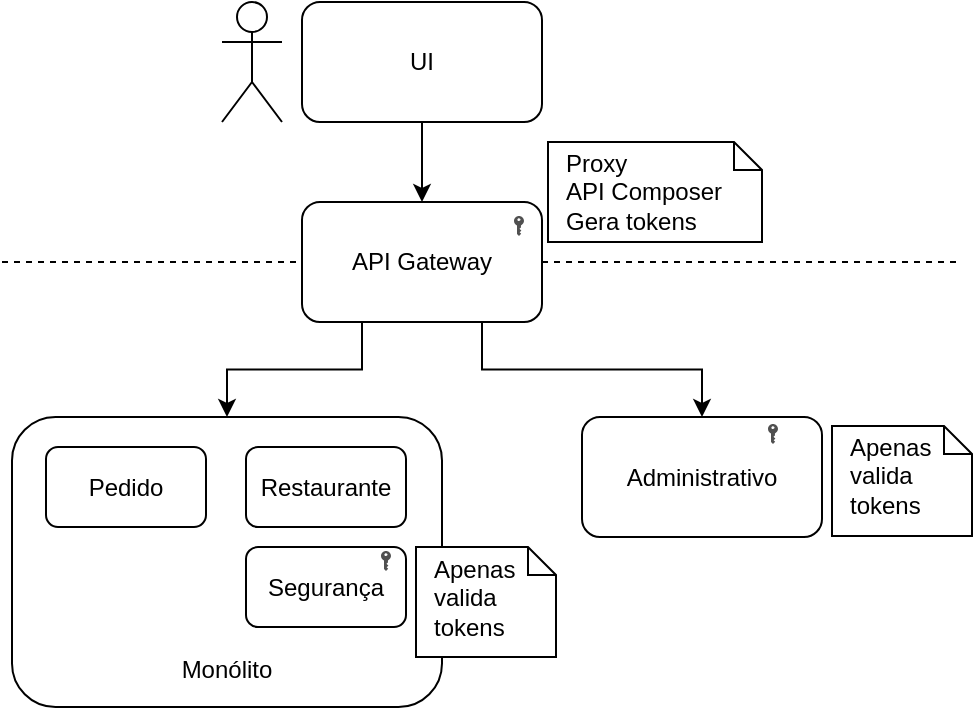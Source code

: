 <mxfile pages="1" version="11.2.8" type="device"><diagram id="DlrZ3gzDUa-4JMegYOUl" name="Page-1"><mxGraphModel dx="868" dy="465" grid="1" gridSize="10" guides="1" tooltips="1" connect="1" arrows="1" fold="1" page="1" pageScale="1" pageWidth="827" pageHeight="1169" math="0" shadow="0"><root><mxCell id="0"/><mxCell id="1" parent="0"/><mxCell id="29YI-4NK2H6RyY52cROe-1" value="" style="shape=umlActor;verticalLabelPosition=bottom;labelBackgroundColor=#ffffff;verticalAlign=top;html=1;outlineConnect=0;" parent="1" vertex="1"><mxGeometry x="140" y="80" width="30" height="60" as="geometry"/></mxCell><mxCell id="29YI-4NK2H6RyY52cROe-6" style="edgeStyle=orthogonalEdgeStyle;rounded=0;orthogonalLoop=1;jettySize=auto;html=1;exitX=0.5;exitY=1;exitDx=0;exitDy=0;entryX=0.5;entryY=0;entryDx=0;entryDy=0;" parent="1" source="29YI-4NK2H6RyY52cROe-2" target="29YI-4NK2H6RyY52cROe-3" edge="1"><mxGeometry relative="1" as="geometry"/></mxCell><mxCell id="29YI-4NK2H6RyY52cROe-2" value="UI" style="rounded=1;whiteSpace=wrap;html=1;" parent="1" vertex="1"><mxGeometry x="180" y="80" width="120" height="60" as="geometry"/></mxCell><mxCell id="GWJp1KXpJDE4aHoFtWK8-7" style="edgeStyle=orthogonalEdgeStyle;rounded=0;orthogonalLoop=1;jettySize=auto;html=1;exitX=0.25;exitY=1;exitDx=0;exitDy=0;entryX=0.5;entryY=0;entryDx=0;entryDy=0;" edge="1" parent="1" source="29YI-4NK2H6RyY52cROe-3" target="29YI-4NK2H6RyY52cROe-9"><mxGeometry relative="1" as="geometry"/></mxCell><mxCell id="GWJp1KXpJDE4aHoFtWK8-8" style="edgeStyle=orthogonalEdgeStyle;rounded=0;orthogonalLoop=1;jettySize=auto;html=1;exitX=0.75;exitY=1;exitDx=0;exitDy=0;" edge="1" parent="1" source="29YI-4NK2H6RyY52cROe-3" target="GWJp1KXpJDE4aHoFtWK8-2"><mxGeometry relative="1" as="geometry"/></mxCell><mxCell id="29YI-4NK2H6RyY52cROe-3" value="API Gateway" style="rounded=1;whiteSpace=wrap;html=1;" parent="1" vertex="1"><mxGeometry x="180" y="180" width="120" height="60" as="geometry"/></mxCell><mxCell id="29YI-4NK2H6RyY52cROe-7" value="" style="endArrow=none;dashed=1;html=1;entryX=0;entryY=0.5;entryDx=0;entryDy=0;" parent="1" target="29YI-4NK2H6RyY52cROe-3" edge="1"><mxGeometry width="50" height="50" relative="1" as="geometry"><mxPoint x="30" y="210" as="sourcePoint"/><mxPoint x="190" y="260" as="targetPoint"/></mxGeometry></mxCell><mxCell id="29YI-4NK2H6RyY52cROe-8" value="" style="endArrow=none;dashed=1;html=1;" parent="1" edge="1"><mxGeometry width="50" height="50" relative="1" as="geometry"><mxPoint x="300" y="210" as="sourcePoint"/><mxPoint x="510" y="210" as="targetPoint"/></mxGeometry></mxCell><mxCell id="29YI-4NK2H6RyY52cROe-20" value="Proxy&lt;br&gt;API Composer&lt;br&gt;Gera tokens" style="shape=note;whiteSpace=wrap;html=1;size=14;verticalAlign=top;align=left;spacingTop=-3;spacingLeft=7;" parent="1" vertex="1"><mxGeometry x="303" y="150" width="107" height="50" as="geometry"/></mxCell><mxCell id="-xogYmzpbji11pjMDVEi-1" value="" style="pointerEvents=1;shadow=0;dashed=0;html=1;strokeColor=none;fillColor=#505050;labelPosition=center;verticalLabelPosition=bottom;verticalAlign=top;outlineConnect=0;align=center;shape=mxgraph.office.security.key_permissions;" parent="1" vertex="1"><mxGeometry x="286" y="187" width="5" height="10" as="geometry"/></mxCell><mxCell id="GWJp1KXpJDE4aHoFtWK8-2" value="Administrativo" style="rounded=1;whiteSpace=wrap;html=1;" vertex="1" parent="1"><mxGeometry x="320" y="287.5" width="120" height="60" as="geometry"/></mxCell><mxCell id="29YI-4NK2H6RyY52cROe-24" value="" style="shape=image;html=1;verticalAlign=top;verticalLabelPosition=bottom;labelBackgroundColor=#ffffff;imageAspect=0;aspect=fixed;image=https://cdn3.iconfinder.com/data/icons/streamline-icon-set-free-pack/48/Streamline-68-128.png;align=left;" parent="1" vertex="1"><mxGeometry x="427" y="292" width="8" height="8" as="geometry"/></mxCell><mxCell id="GWJp1KXpJDE4aHoFtWK8-3" value="" style="group" vertex="1" connectable="0" parent="1"><mxGeometry x="35" y="287.5" width="215" height="145" as="geometry"/></mxCell><mxCell id="29YI-4NK2H6RyY52cROe-9" value="Monólito" style="rounded=1;whiteSpace=wrap;html=1;verticalAlign=bottom;spacingBottom=10;" parent="GWJp1KXpJDE4aHoFtWK8-3" vertex="1"><mxGeometry width="215" height="145" as="geometry"/></mxCell><mxCell id="29YI-4NK2H6RyY52cROe-11" value="Pedido" style="rounded=1;whiteSpace=wrap;html=1;" parent="GWJp1KXpJDE4aHoFtWK8-3" vertex="1"><mxGeometry x="17" y="15" width="80" height="40" as="geometry"/></mxCell><mxCell id="29YI-4NK2H6RyY52cROe-12" value="Restaurante" style="rounded=1;whiteSpace=wrap;html=1;" parent="GWJp1KXpJDE4aHoFtWK8-3" vertex="1"><mxGeometry x="117" y="15" width="80" height="40" as="geometry"/></mxCell><mxCell id="29YI-4NK2H6RyY52cROe-14" value="Segurança" style="rounded=1;whiteSpace=wrap;html=1;" parent="GWJp1KXpJDE4aHoFtWK8-3" vertex="1"><mxGeometry x="117" y="65" width="80" height="40" as="geometry"/></mxCell><mxCell id="29YI-4NK2H6RyY52cROe-23" value="" style="shape=image;html=1;verticalAlign=top;verticalLabelPosition=bottom;labelBackgroundColor=#ffffff;imageAspect=0;aspect=fixed;image=https://cdn3.iconfinder.com/data/icons/streamline-icon-set-free-pack/48/Streamline-68-128.png;align=left;" parent="GWJp1KXpJDE4aHoFtWK8-3" vertex="1"><mxGeometry x="183" y="18" width="8" height="8" as="geometry"/></mxCell><mxCell id="29YI-4NK2H6RyY52cROe-25" value="" style="pointerEvents=1;shadow=0;dashed=0;html=1;strokeColor=none;fillColor=#505050;labelPosition=center;verticalLabelPosition=bottom;verticalAlign=top;outlineConnect=0;align=center;shape=mxgraph.office.security.key_permissions;" parent="GWJp1KXpJDE4aHoFtWK8-3" vertex="1"><mxGeometry x="184.5" y="67" width="5" height="10" as="geometry"/></mxCell><mxCell id="29YI-4NK2H6RyY52cROe-18" value="Apenas valida tokens" style="shape=note;whiteSpace=wrap;html=1;size=14;verticalAlign=top;align=left;spacingTop=-3;spacingLeft=7;" parent="1" vertex="1"><mxGeometry x="237" y="352.5" width="70" height="55" as="geometry"/></mxCell><mxCell id="GWJp1KXpJDE4aHoFtWK8-11" value="Apenas valida tokens" style="shape=note;whiteSpace=wrap;html=1;size=14;verticalAlign=top;align=left;spacingTop=-3;spacingLeft=7;" vertex="1" parent="1"><mxGeometry x="445" y="292" width="70" height="55" as="geometry"/></mxCell><mxCell id="GWJp1KXpJDE4aHoFtWK8-12" value="" style="pointerEvents=1;shadow=0;dashed=0;html=1;strokeColor=none;fillColor=#505050;labelPosition=center;verticalLabelPosition=bottom;verticalAlign=top;outlineConnect=0;align=center;shape=mxgraph.office.security.key_permissions;" vertex="1" parent="1"><mxGeometry x="413" y="291" width="5" height="10" as="geometry"/></mxCell></root></mxGraphModel></diagram></mxfile>